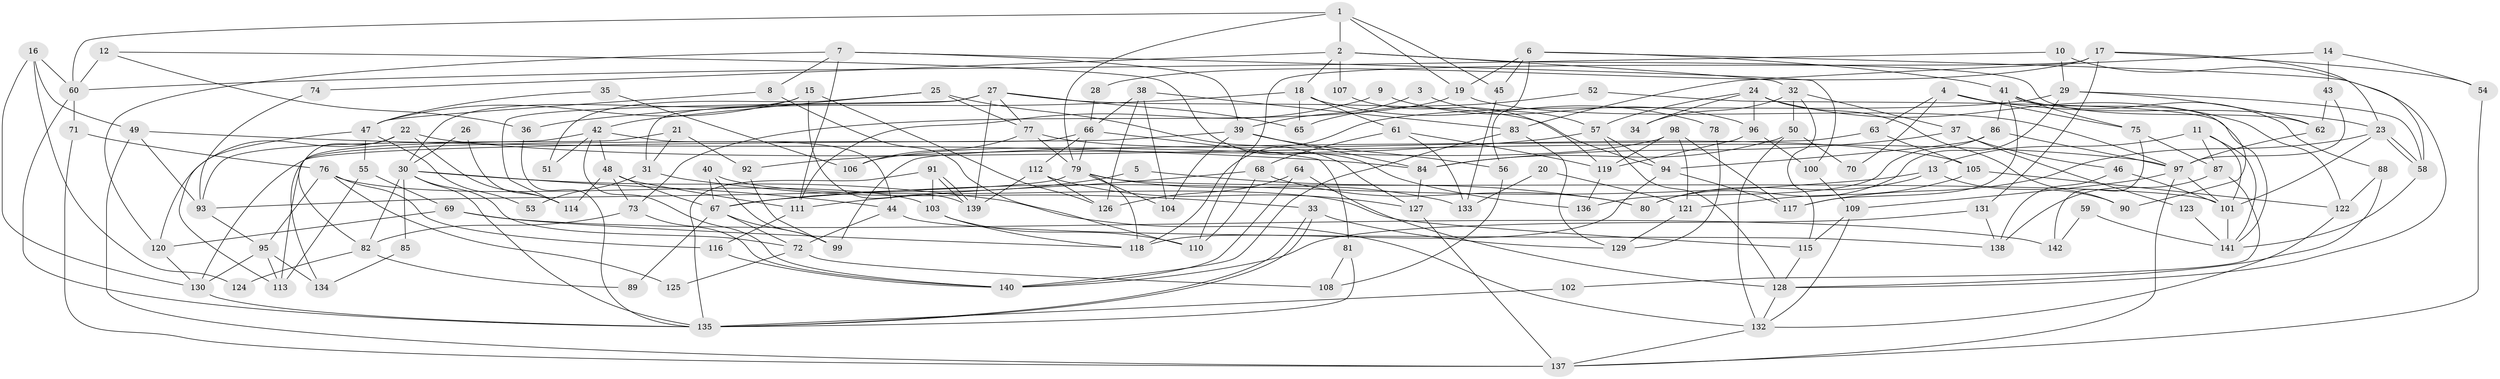 // Generated by graph-tools (version 1.1) at 2025/36/03/09/25 02:36:21]
// undirected, 142 vertices, 284 edges
graph export_dot {
graph [start="1"]
  node [color=gray90,style=filled];
  1;
  2;
  3;
  4;
  5;
  6;
  7;
  8;
  9;
  10;
  11;
  12;
  13;
  14;
  15;
  16;
  17;
  18;
  19;
  20;
  21;
  22;
  23;
  24;
  25;
  26;
  27;
  28;
  29;
  30;
  31;
  32;
  33;
  34;
  35;
  36;
  37;
  38;
  39;
  40;
  41;
  42;
  43;
  44;
  45;
  46;
  47;
  48;
  49;
  50;
  51;
  52;
  53;
  54;
  55;
  56;
  57;
  58;
  59;
  60;
  61;
  62;
  63;
  64;
  65;
  66;
  67;
  68;
  69;
  70;
  71;
  72;
  73;
  74;
  75;
  76;
  77;
  78;
  79;
  80;
  81;
  82;
  83;
  84;
  85;
  86;
  87;
  88;
  89;
  90;
  91;
  92;
  93;
  94;
  95;
  96;
  97;
  98;
  99;
  100;
  101;
  102;
  103;
  104;
  105;
  106;
  107;
  108;
  109;
  110;
  111;
  112;
  113;
  114;
  115;
  116;
  117;
  118;
  119;
  120;
  121;
  122;
  123;
  124;
  125;
  126;
  127;
  128;
  129;
  130;
  131;
  132;
  133;
  134;
  135;
  136;
  137;
  138;
  139;
  140;
  141;
  142;
  1 -- 79;
  1 -- 60;
  1 -- 2;
  1 -- 19;
  1 -- 45;
  2 -- 32;
  2 -- 18;
  2 -- 62;
  2 -- 74;
  2 -- 107;
  3 -- 39;
  3 -- 57;
  4 -- 75;
  4 -- 23;
  4 -- 63;
  4 -- 70;
  5 -- 80;
  5 -- 67;
  6 -- 128;
  6 -- 41;
  6 -- 19;
  6 -- 45;
  6 -- 56;
  7 -- 39;
  7 -- 111;
  7 -- 8;
  7 -- 100;
  7 -- 120;
  8 -- 110;
  8 -- 47;
  9 -- 96;
  9 -- 111;
  10 -- 60;
  10 -- 29;
  10 -- 58;
  11 -- 13;
  11 -- 101;
  11 -- 87;
  11 -- 141;
  12 -- 60;
  12 -- 36;
  12 -- 136;
  13 -- 67;
  13 -- 80;
  13 -- 90;
  14 -- 43;
  14 -- 54;
  14 -- 83;
  15 -- 126;
  15 -- 139;
  15 -- 30;
  15 -- 47;
  16 -- 130;
  16 -- 60;
  16 -- 49;
  16 -- 124;
  17 -- 110;
  17 -- 23;
  17 -- 28;
  17 -- 54;
  17 -- 131;
  18 -- 61;
  18 -- 36;
  18 -- 65;
  18 -- 78;
  19 -- 73;
  19 -- 97;
  20 -- 121;
  20 -- 133;
  21 -- 93;
  21 -- 92;
  21 -- 31;
  22 -- 120;
  22 -- 97;
  22 -- 82;
  22 -- 114;
  23 -- 58;
  23 -- 58;
  23 -- 117;
  23 -- 101;
  24 -- 57;
  24 -- 122;
  24 -- 34;
  24 -- 90;
  24 -- 96;
  25 -- 127;
  25 -- 77;
  25 -- 42;
  25 -- 51;
  26 -- 30;
  26 -- 114;
  27 -- 94;
  27 -- 139;
  27 -- 31;
  27 -- 65;
  27 -- 77;
  27 -- 114;
  28 -- 66;
  29 -- 58;
  29 -- 62;
  29 -- 80;
  29 -- 118;
  30 -- 72;
  30 -- 44;
  30 -- 82;
  30 -- 85;
  30 -- 132;
  30 -- 135;
  31 -- 33;
  31 -- 53;
  32 -- 37;
  32 -- 115;
  32 -- 34;
  32 -- 50;
  33 -- 135;
  33 -- 135;
  33 -- 129;
  35 -- 106;
  35 -- 47;
  36 -- 135;
  37 -- 84;
  37 -- 46;
  37 -- 123;
  38 -- 83;
  38 -- 66;
  38 -- 104;
  38 -- 126;
  39 -- 104;
  39 -- 130;
  39 -- 56;
  39 -- 84;
  40 -- 115;
  40 -- 67;
  40 -- 99;
  41 -- 117;
  41 -- 90;
  41 -- 75;
  41 -- 86;
  41 -- 88;
  42 -- 48;
  42 -- 44;
  42 -- 51;
  42 -- 134;
  42 -- 140;
  43 -- 97;
  43 -- 62;
  44 -- 72;
  44 -- 138;
  45 -- 133;
  46 -- 138;
  46 -- 101;
  47 -- 53;
  47 -- 55;
  47 -- 113;
  48 -- 73;
  48 -- 114;
  48 -- 67;
  48 -- 111;
  49 -- 84;
  49 -- 93;
  49 -- 137;
  50 -- 132;
  50 -- 70;
  50 -- 84;
  52 -- 65;
  52 -- 141;
  54 -- 137;
  55 -- 113;
  55 -- 69;
  56 -- 108;
  57 -- 128;
  57 -- 94;
  57 -- 92;
  58 -- 141;
  59 -- 141;
  59 -- 142;
  60 -- 71;
  60 -- 135;
  61 -- 133;
  61 -- 119;
  61 -- 68;
  62 -- 97;
  63 -- 99;
  63 -- 105;
  64 -- 140;
  64 -- 128;
  64 -- 126;
  66 -- 79;
  66 -- 112;
  66 -- 81;
  66 -- 113;
  67 -- 72;
  67 -- 89;
  67 -- 99;
  68 -- 111;
  68 -- 80;
  68 -- 110;
  69 -- 118;
  69 -- 120;
  69 -- 142;
  71 -- 137;
  71 -- 76;
  72 -- 108;
  72 -- 125;
  73 -- 82;
  73 -- 140;
  74 -- 93;
  75 -- 87;
  75 -- 142;
  76 -- 95;
  76 -- 103;
  76 -- 116;
  76 -- 125;
  77 -- 79;
  77 -- 105;
  77 -- 106;
  78 -- 129;
  79 -- 101;
  79 -- 93;
  79 -- 104;
  79 -- 118;
  79 -- 133;
  81 -- 135;
  81 -- 108;
  82 -- 89;
  82 -- 124;
  83 -- 140;
  83 -- 129;
  84 -- 127;
  85 -- 134;
  86 -- 97;
  86 -- 94;
  86 -- 136;
  87 -- 138;
  87 -- 102;
  88 -- 122;
  88 -- 128;
  91 -- 135;
  91 -- 139;
  91 -- 139;
  91 -- 103;
  92 -- 99;
  93 -- 95;
  94 -- 118;
  94 -- 117;
  95 -- 113;
  95 -- 130;
  95 -- 134;
  96 -- 100;
  96 -- 119;
  97 -- 101;
  97 -- 109;
  97 -- 137;
  98 -- 119;
  98 -- 121;
  98 -- 106;
  98 -- 117;
  100 -- 109;
  101 -- 141;
  102 -- 135;
  103 -- 118;
  103 -- 110;
  105 -- 121;
  105 -- 122;
  107 -- 119;
  109 -- 132;
  109 -- 115;
  111 -- 116;
  112 -- 126;
  112 -- 127;
  112 -- 139;
  115 -- 128;
  116 -- 140;
  119 -- 136;
  120 -- 130;
  121 -- 129;
  122 -- 132;
  123 -- 141;
  127 -- 137;
  128 -- 132;
  130 -- 135;
  131 -- 140;
  131 -- 138;
  132 -- 137;
}
